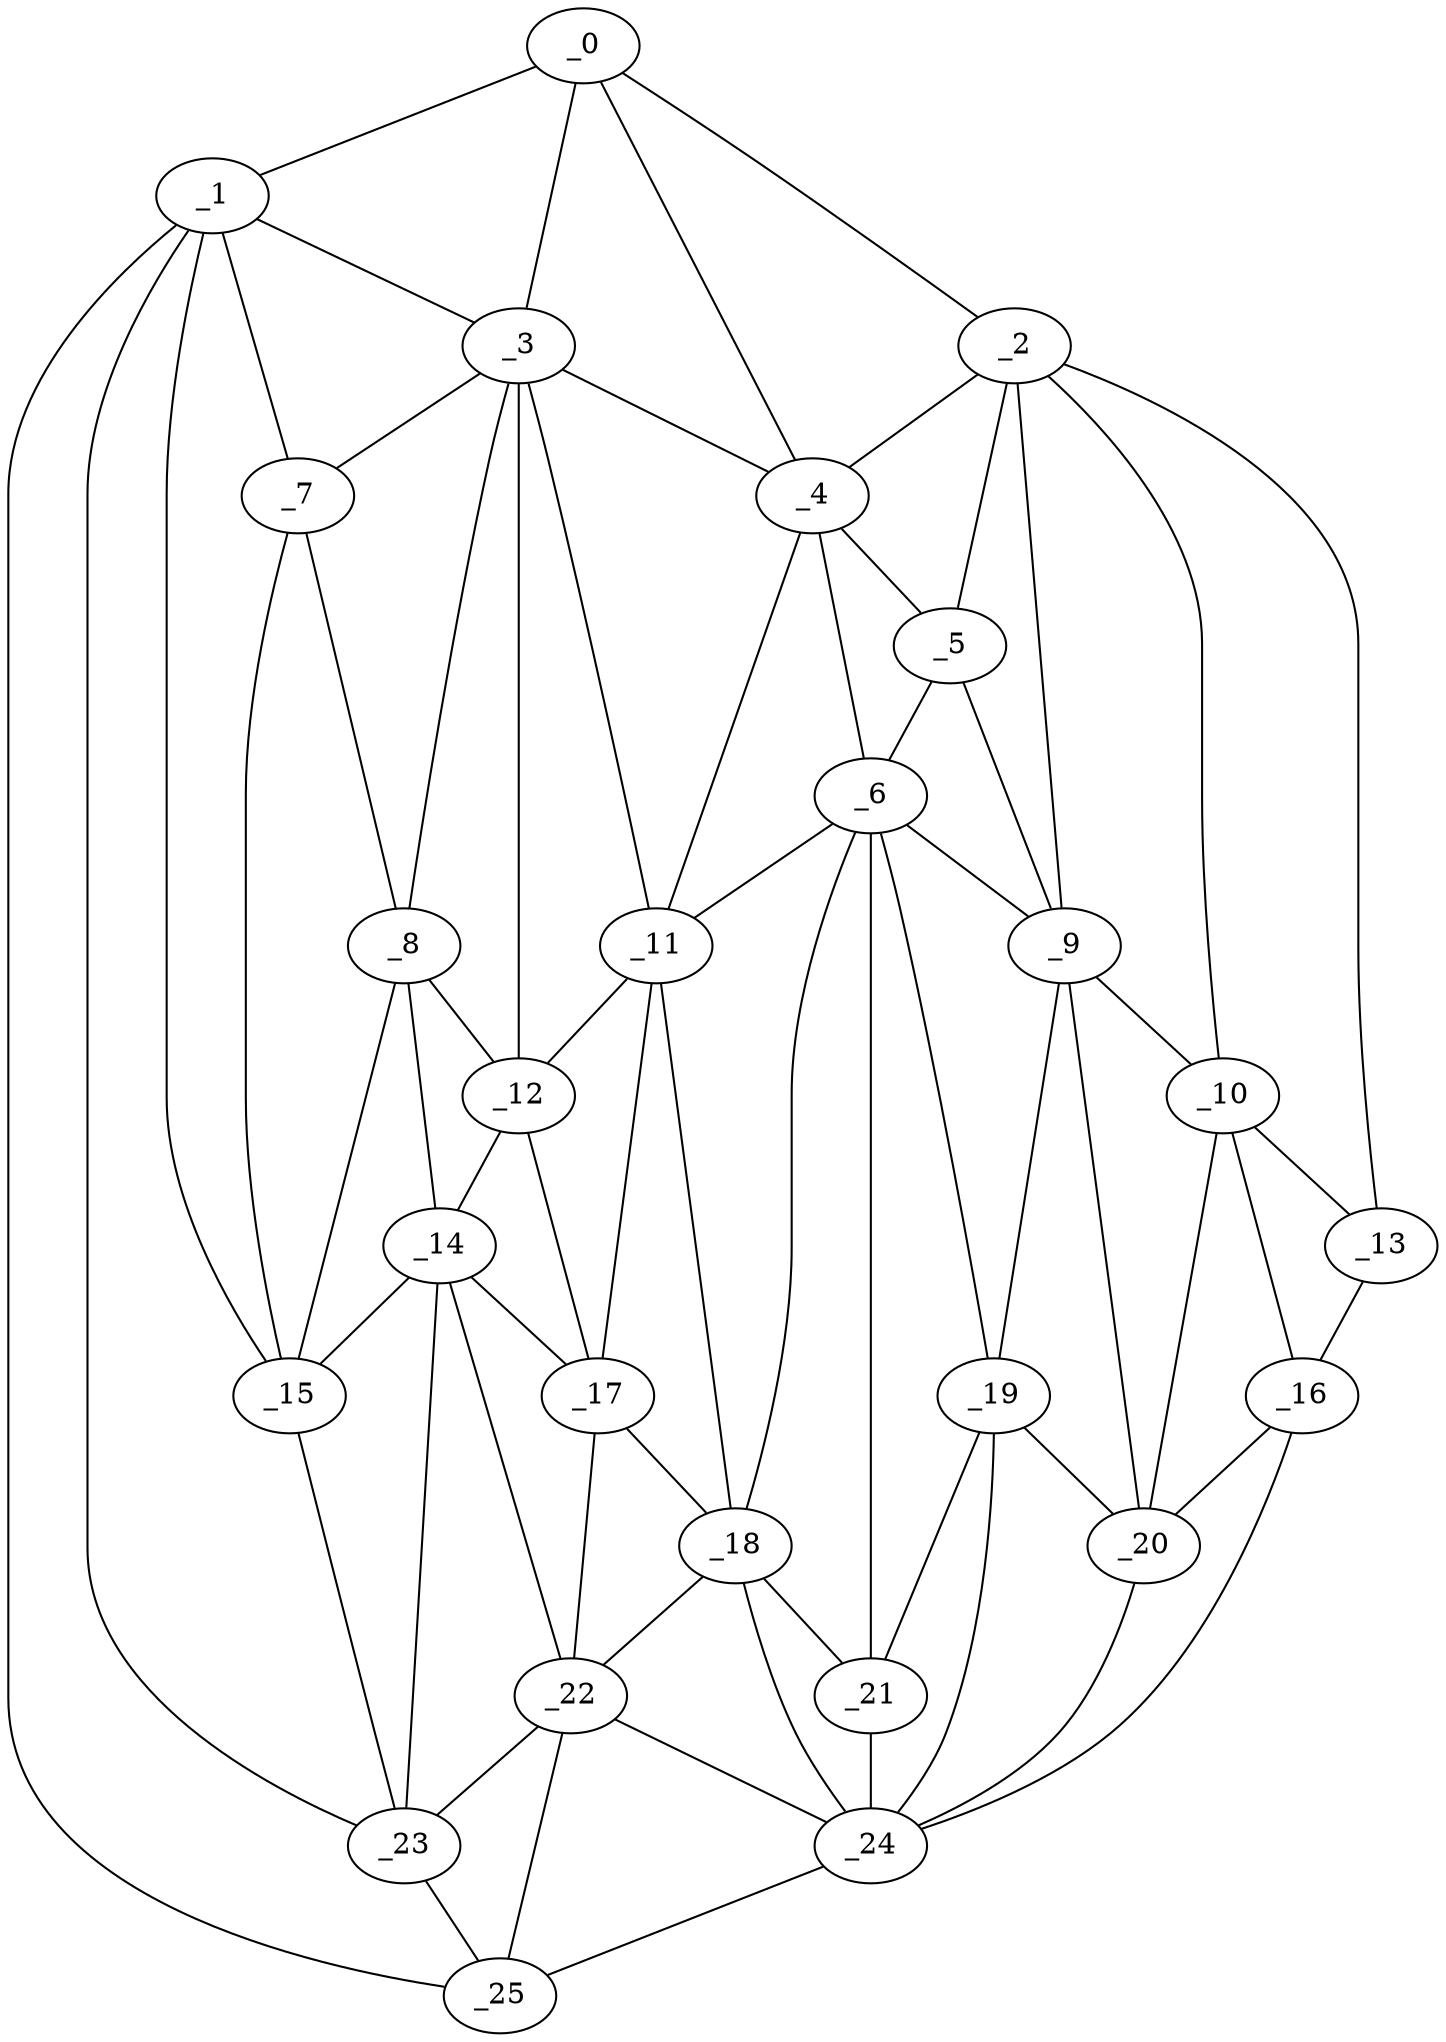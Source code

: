 graph "obj20__350.gxl" {
	_0	 [x=24,
		y=99];
	_1	 [x=37,
		y=125];
	_0 -- _1	 [valence=1];
	_2	 [x=40,
		y=8];
	_0 -- _2	 [valence=1];
	_3	 [x=43,
		y=94];
	_0 -- _3	 [valence=1];
	_4	 [x=50,
		y=55];
	_0 -- _4	 [valence=2];
	_1 -- _3	 [valence=1];
	_7	 [x=64,
		y=114];
	_1 -- _7	 [valence=2];
	_15	 [x=75,
		y=113];
	_1 -- _15	 [valence=2];
	_23	 [x=91,
		y=114];
	_1 -- _23	 [valence=2];
	_25	 [x=103,
		y=117];
	_1 -- _25	 [valence=1];
	_2 -- _4	 [valence=1];
	_5	 [x=52,
		y=48];
	_2 -- _5	 [valence=2];
	_9	 [x=68,
		y=18];
	_2 -- _9	 [valence=1];
	_10	 [x=70,
		y=14];
	_2 -- _10	 [valence=1];
	_13	 [x=72,
		y=4];
	_2 -- _13	 [valence=1];
	_3 -- _4	 [valence=1];
	_3 -- _7	 [valence=2];
	_8	 [x=66,
		y=111];
	_3 -- _8	 [valence=1];
	_11	 [x=70,
		y=89];
	_3 -- _11	 [valence=2];
	_12	 [x=70,
		y=95];
	_3 -- _12	 [valence=1];
	_4 -- _5	 [valence=1];
	_6	 [x=58,
		y=51];
	_4 -- _6	 [valence=2];
	_4 -- _11	 [valence=1];
	_5 -- _6	 [valence=2];
	_5 -- _9	 [valence=1];
	_6 -- _9	 [valence=2];
	_6 -- _11	 [valence=2];
	_18	 [x=84,
		y=78];
	_6 -- _18	 [valence=2];
	_19	 [x=86,
		y=43];
	_6 -- _19	 [valence=1];
	_21	 [x=88,
		y=50];
	_6 -- _21	 [valence=2];
	_7 -- _8	 [valence=2];
	_7 -- _15	 [valence=2];
	_8 -- _12	 [valence=2];
	_14	 [x=72,
		y=101];
	_8 -- _14	 [valence=1];
	_8 -- _15	 [valence=1];
	_9 -- _10	 [valence=2];
	_9 -- _19	 [valence=2];
	_20	 [x=87,
		y=30];
	_9 -- _20	 [valence=2];
	_10 -- _13	 [valence=2];
	_16	 [x=78,
		y=7];
	_10 -- _16	 [valence=2];
	_10 -- _20	 [valence=2];
	_11 -- _12	 [valence=1];
	_17	 [x=82,
		y=90];
	_11 -- _17	 [valence=2];
	_11 -- _18	 [valence=2];
	_12 -- _14	 [valence=1];
	_12 -- _17	 [valence=2];
	_13 -- _16	 [valence=1];
	_14 -- _15	 [valence=2];
	_14 -- _17	 [valence=2];
	_22	 [x=88,
		y=92];
	_14 -- _22	 [valence=1];
	_14 -- _23	 [valence=1];
	_15 -- _23	 [valence=2];
	_16 -- _20	 [valence=1];
	_24	 [x=97,
		y=49];
	_16 -- _24	 [valence=1];
	_17 -- _18	 [valence=2];
	_17 -- _22	 [valence=1];
	_18 -- _21	 [valence=1];
	_18 -- _22	 [valence=1];
	_18 -- _24	 [valence=2];
	_19 -- _20	 [valence=2];
	_19 -- _21	 [valence=1];
	_19 -- _24	 [valence=1];
	_20 -- _24	 [valence=2];
	_21 -- _24	 [valence=2];
	_22 -- _23	 [valence=2];
	_22 -- _24	 [valence=2];
	_22 -- _25	 [valence=1];
	_23 -- _25	 [valence=2];
	_24 -- _25	 [valence=1];
}
